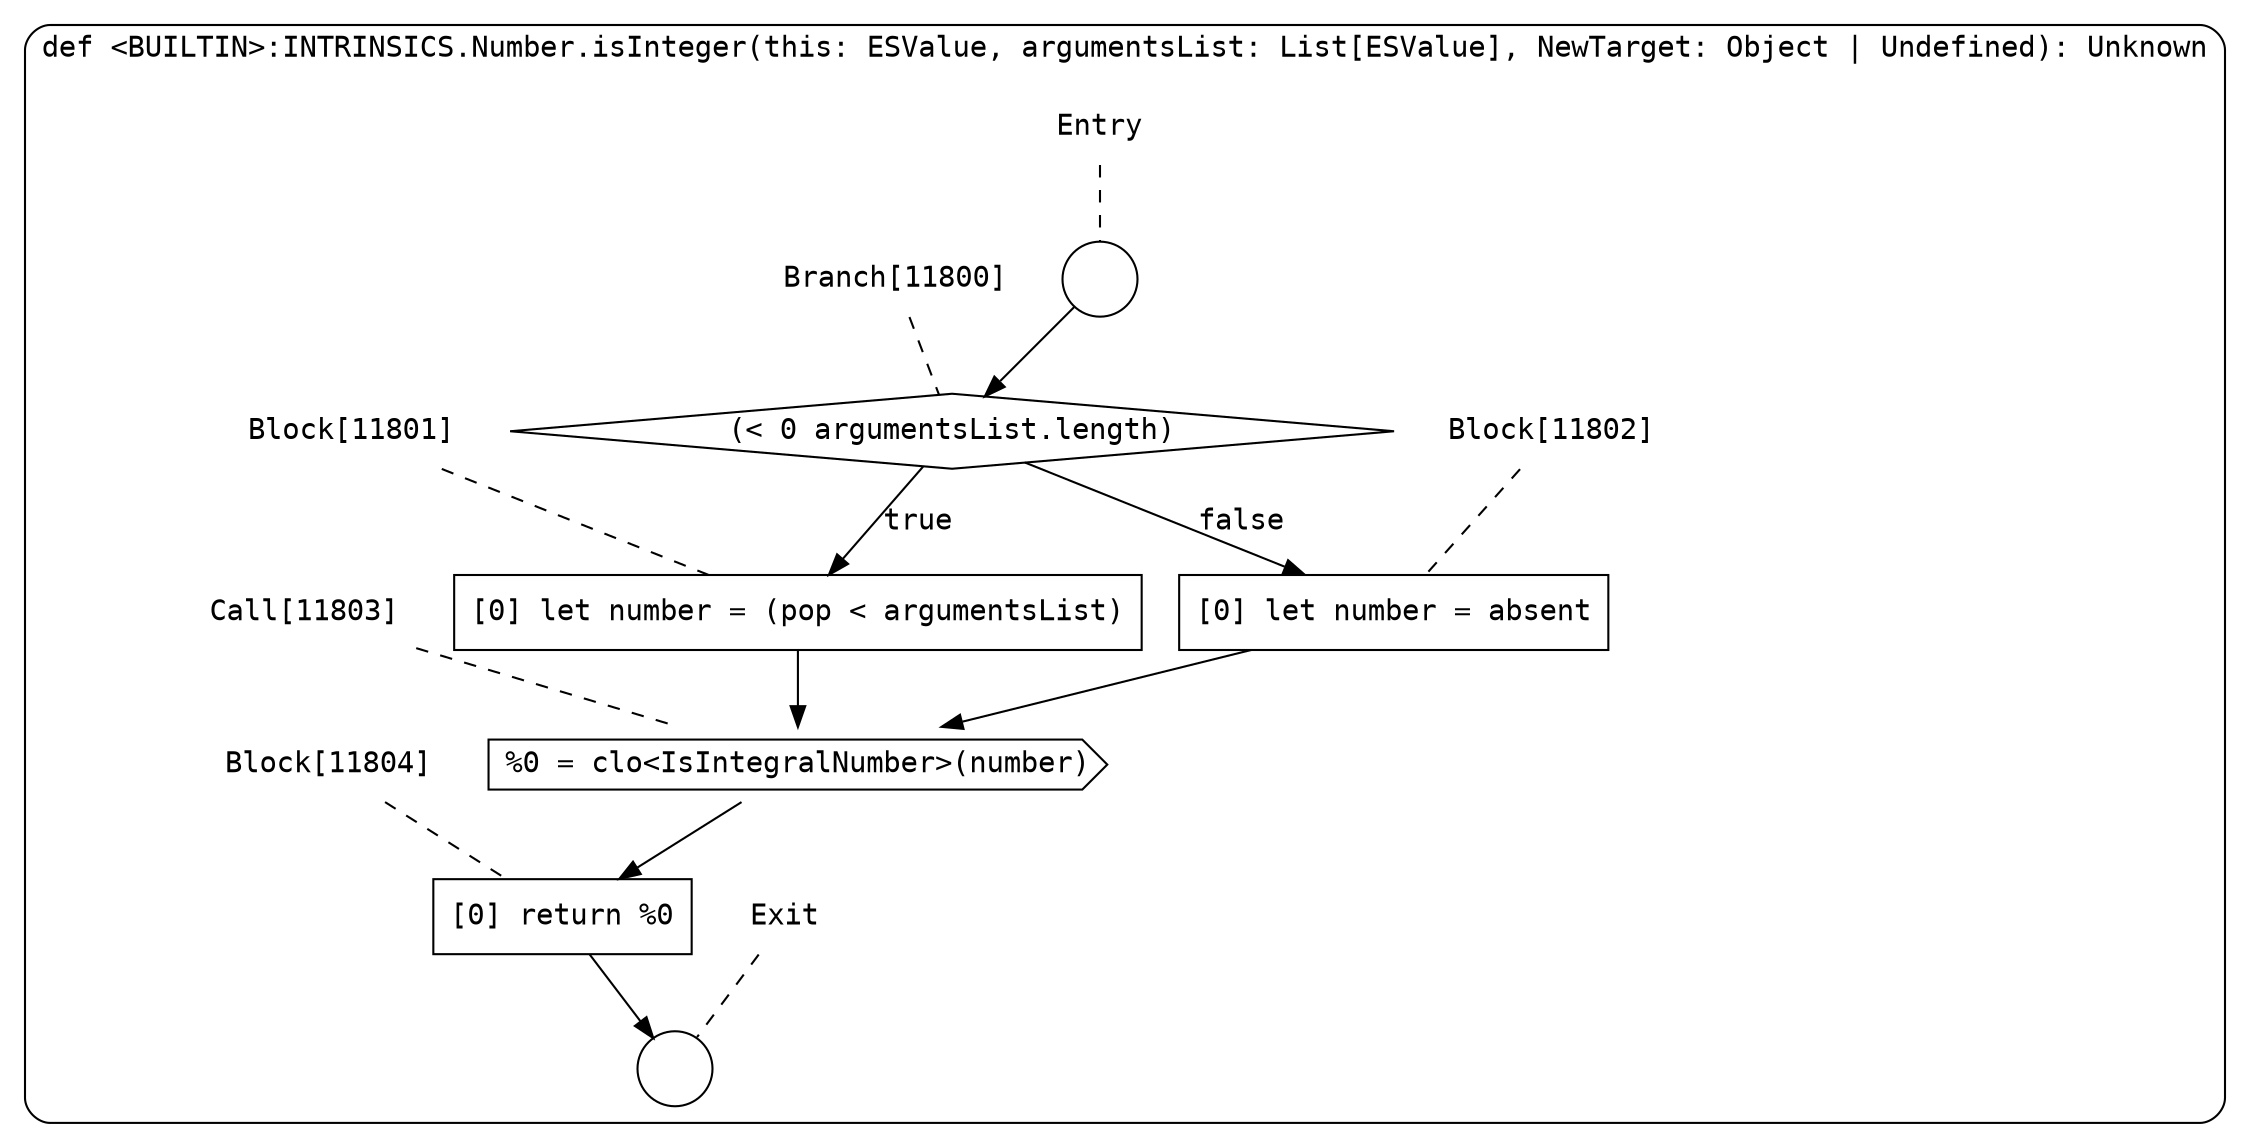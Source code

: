 digraph {
  graph [fontname = "Consolas"]
  node [fontname = "Consolas"]
  edge [fontname = "Consolas"]
  subgraph cluster2060 {
    label = "def <BUILTIN>:INTRINSICS.Number.isInteger(this: ESValue, argumentsList: List[ESValue], NewTarget: Object | Undefined): Unknown"
    style = rounded
    cluster2060_entry_name [shape=none, label=<<font color="black">Entry</font>>]
    cluster2060_entry_name -> cluster2060_entry [arrowhead=none, color="black", style=dashed]
    cluster2060_entry [shape=circle label=" " color="black" fillcolor="white" style=filled]
    cluster2060_entry -> node11800 [color="black"]
    cluster2060_exit_name [shape=none, label=<<font color="black">Exit</font>>]
    cluster2060_exit_name -> cluster2060_exit [arrowhead=none, color="black", style=dashed]
    cluster2060_exit [shape=circle label=" " color="black" fillcolor="white" style=filled]
    node11800_name [shape=none, label=<<font color="black">Branch[11800]</font>>]
    node11800_name -> node11800 [arrowhead=none, color="black", style=dashed]
    node11800 [shape=diamond, label=<<font color="black">(&lt; 0 argumentsList.length)</font>> color="black" fillcolor="white", style=filled]
    node11800 -> node11801 [label=<<font color="black">true</font>> color="black"]
    node11800 -> node11802 [label=<<font color="black">false</font>> color="black"]
    node11801_name [shape=none, label=<<font color="black">Block[11801]</font>>]
    node11801_name -> node11801 [arrowhead=none, color="black", style=dashed]
    node11801 [shape=box, label=<<font color="black">[0] let number = (pop &lt; argumentsList)<BR ALIGN="LEFT"/></font>> color="black" fillcolor="white", style=filled]
    node11801 -> node11803 [color="black"]
    node11802_name [shape=none, label=<<font color="black">Block[11802]</font>>]
    node11802_name -> node11802 [arrowhead=none, color="black", style=dashed]
    node11802 [shape=box, label=<<font color="black">[0] let number = absent<BR ALIGN="LEFT"/></font>> color="black" fillcolor="white", style=filled]
    node11802 -> node11803 [color="black"]
    node11803_name [shape=none, label=<<font color="black">Call[11803]</font>>]
    node11803_name -> node11803 [arrowhead=none, color="black", style=dashed]
    node11803 [shape=cds, label=<<font color="black">%0 = clo&lt;IsIntegralNumber&gt;(number)</font>> color="black" fillcolor="white", style=filled]
    node11803 -> node11804 [color="black"]
    node11804_name [shape=none, label=<<font color="black">Block[11804]</font>>]
    node11804_name -> node11804 [arrowhead=none, color="black", style=dashed]
    node11804 [shape=box, label=<<font color="black">[0] return %0<BR ALIGN="LEFT"/></font>> color="black" fillcolor="white", style=filled]
    node11804 -> cluster2060_exit [color="black"]
  }
}